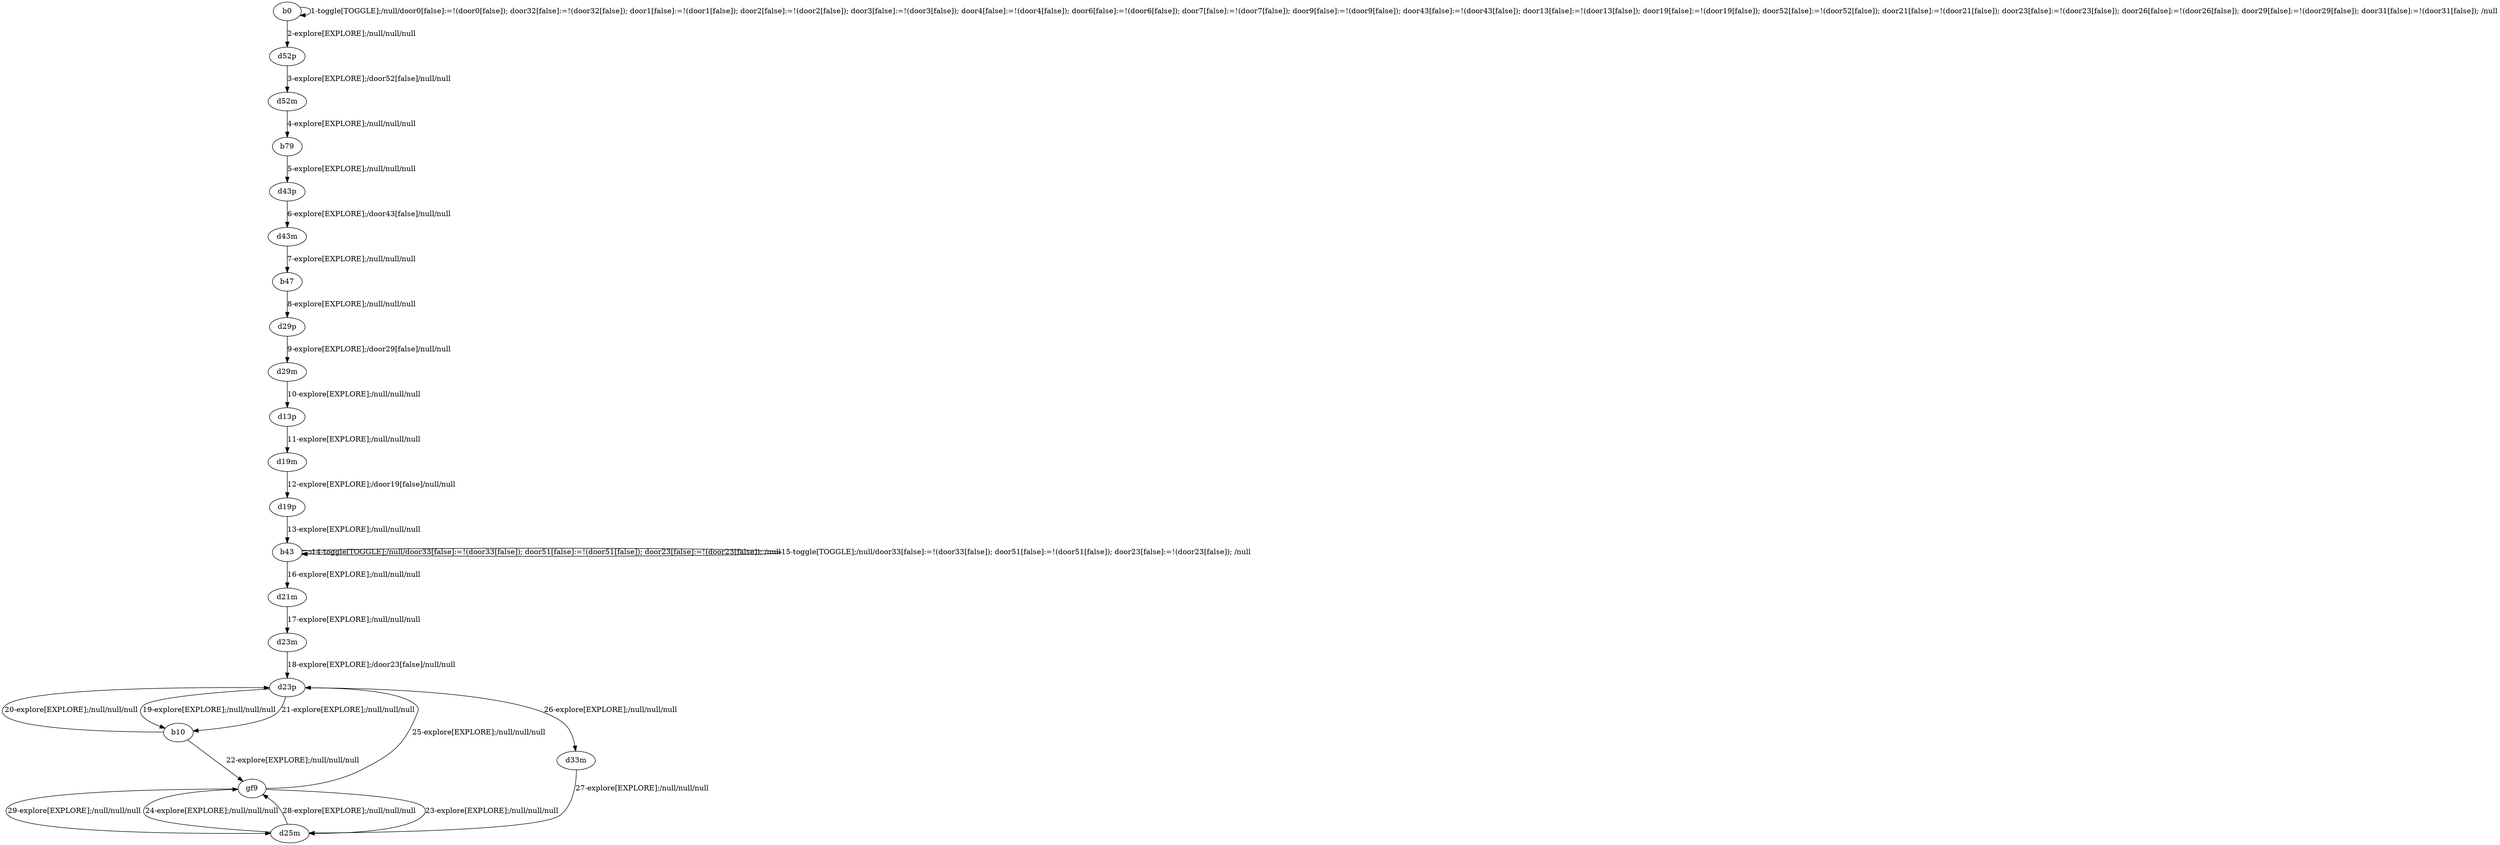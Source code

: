 # Total number of goals covered by this test: 2
# d23p --> d33m
# d33m --> d25m

digraph g {
"b0" -> "b0" [label = "1-toggle[TOGGLE];/null/door0[false]:=!(door0[false]); door32[false]:=!(door32[false]); door1[false]:=!(door1[false]); door2[false]:=!(door2[false]); door3[false]:=!(door3[false]); door4[false]:=!(door4[false]); door6[false]:=!(door6[false]); door7[false]:=!(door7[false]); door9[false]:=!(door9[false]); door43[false]:=!(door43[false]); door13[false]:=!(door13[false]); door19[false]:=!(door19[false]); door52[false]:=!(door52[false]); door21[false]:=!(door21[false]); door23[false]:=!(door23[false]); door26[false]:=!(door26[false]); door29[false]:=!(door29[false]); door31[false]:=!(door31[false]); /null"];
"b0" -> "d52p" [label = "2-explore[EXPLORE];/null/null/null"];
"d52p" -> "d52m" [label = "3-explore[EXPLORE];/door52[false]/null/null"];
"d52m" -> "b79" [label = "4-explore[EXPLORE];/null/null/null"];
"b79" -> "d43p" [label = "5-explore[EXPLORE];/null/null/null"];
"d43p" -> "d43m" [label = "6-explore[EXPLORE];/door43[false]/null/null"];
"d43m" -> "b47" [label = "7-explore[EXPLORE];/null/null/null"];
"b47" -> "d29p" [label = "8-explore[EXPLORE];/null/null/null"];
"d29p" -> "d29m" [label = "9-explore[EXPLORE];/door29[false]/null/null"];
"d29m" -> "d13p" [label = "10-explore[EXPLORE];/null/null/null"];
"d13p" -> "d19m" [label = "11-explore[EXPLORE];/null/null/null"];
"d19m" -> "d19p" [label = "12-explore[EXPLORE];/door19[false]/null/null"];
"d19p" -> "b43" [label = "13-explore[EXPLORE];/null/null/null"];
"b43" -> "b43" [label = "14-toggle[TOGGLE];/null/door33[false]:=!(door33[false]); door51[false]:=!(door51[false]); door23[false]:=!(door23[false]); /null"];
"b43" -> "b43" [label = "15-toggle[TOGGLE];/null/door33[false]:=!(door33[false]); door51[false]:=!(door51[false]); door23[false]:=!(door23[false]); /null"];
"b43" -> "d21m" [label = "16-explore[EXPLORE];/null/null/null"];
"d21m" -> "d23m" [label = "17-explore[EXPLORE];/null/null/null"];
"d23m" -> "d23p" [label = "18-explore[EXPLORE];/door23[false]/null/null"];
"d23p" -> "b10" [label = "19-explore[EXPLORE];/null/null/null"];
"b10" -> "d23p" [label = "20-explore[EXPLORE];/null/null/null"];
"d23p" -> "b10" [label = "21-explore[EXPLORE];/null/null/null"];
"b10" -> "gf9" [label = "22-explore[EXPLORE];/null/null/null"];
"gf9" -> "d25m" [label = "23-explore[EXPLORE];/null/null/null"];
"d25m" -> "gf9" [label = "24-explore[EXPLORE];/null/null/null"];
"gf9" -> "d23p" [label = "25-explore[EXPLORE];/null/null/null"];
"d23p" -> "d33m" [label = "26-explore[EXPLORE];/null/null/null"];
"d33m" -> "d25m" [label = "27-explore[EXPLORE];/null/null/null"];
"d25m" -> "gf9" [label = "28-explore[EXPLORE];/null/null/null"];
"gf9" -> "d25m" [label = "29-explore[EXPLORE];/null/null/null"];
}